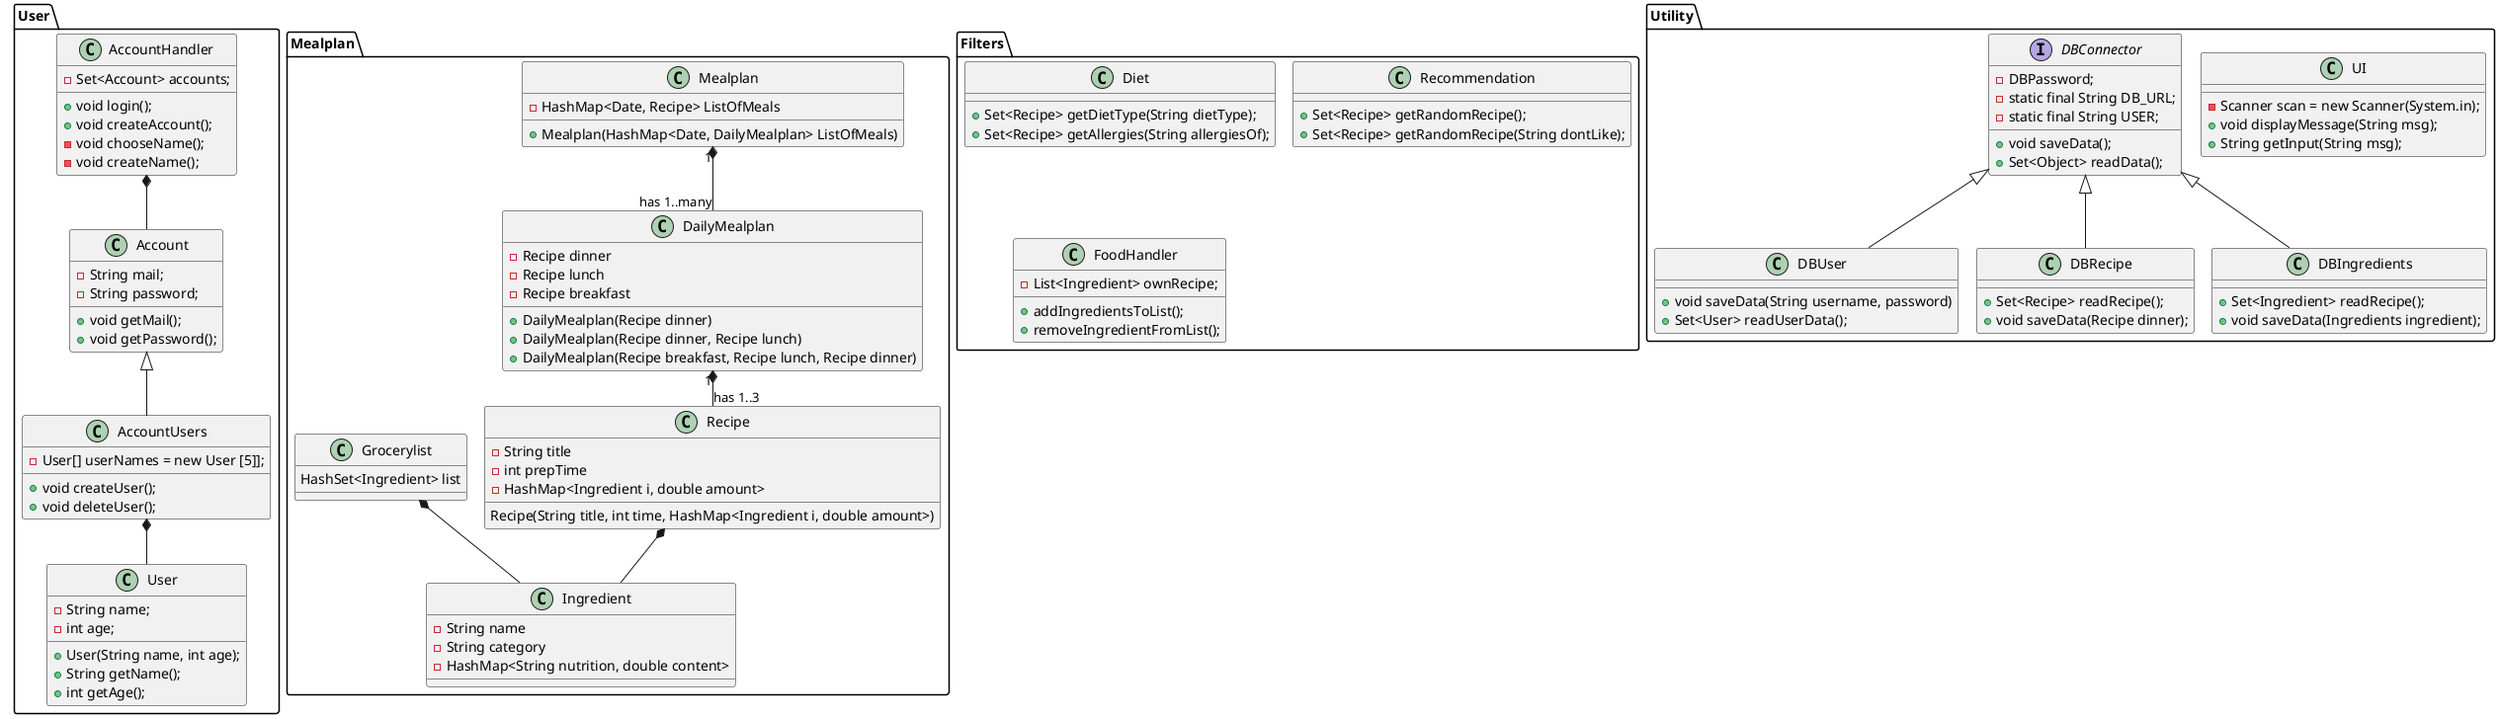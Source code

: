 @startuml
'https://plantuml.com/class-diagram
!pragma layout smetana

Package User{
class Account
class AccountUsers
class AccountHandler
class User

'Label on relations
Account <|-- AccountUsers
AccountHandler *-- Account
AccountUsers *-- User

'Methods and attributes
Account : - String mail;
Account : - String password;
Account : + void getMail();
Account : + void getPassword();

AccountUsers : - User[] userNames = new User [5]];
AccountUsers : + void createUser();
AccountUsers : + void deleteUser();

AccountHandler : + void login();
AccountHandler : + void createAccount();
AccountHandler : - Set<Account> accounts;
AccountHandler : - void chooseName();
AccountHandler : - void createName();

User : - String name;
User : - int age;
User : + User(String name, int age);
User : + String getName();
User : + int getAge();

}

Package Mealplan{
class Mealplan
Mealplan : - HashMap<Date, Recipe> ListOfMeals
Mealplan : + Mealplan(HashMap<Date, DailyMealplan> ListOfMeals)

class DailyMealplan
DailyMealplan : - Recipe dinner
DailyMealplan : - Recipe lunch
DailyMealplan : - Recipe breakfast
DailyMealplan : + DailyMealplan(Recipe dinner)
DailyMealplan : + DailyMealplan(Recipe dinner, Recipe lunch)
DailyMealplan : + DailyMealplan(Recipe breakfast, Recipe lunch, Recipe dinner)

class Recipe
Recipe : - String title
Recipe : - int prepTime
Recipe : - HashMap<Ingredient i, double amount>
Recipe : Recipe(String title, int time, HashMap<Ingredient i, double amount>)

class Ingredient
Ingredient : - String name
Ingredient : - String category
Ingredient : - HashMap<String nutrition, double content>

class Grocerylist
Grocerylist : HashSet<Ingredient> list

'Label on relations
Mealplan "1" *-- "has 1..many" DailyMealplan
DailyMealplan "1" *-- "has 1..3" Recipe
Recipe *-- Ingredient
Grocerylist *-- Ingredient
}

Package Filters{
class Diet
'behøves felter vedr. diæt typer?
'Diet : - String lowCarb;
'Diet : - String keto;

Diet : + Set<Recipe> getDietType(String dietType);
Diet : + Set<Recipe> getAllergies(String allergiesOf);
'evt i fremtiden en liste hvor begge kriterier indgår

class Recommendation
Recommendation : + Set<Recipe> getRandomRecipe();
Recommendation : + Set<Recipe> getRandomRecipe(String dontLike);

class FoodHandler
FoodHandler : - List<Ingredient> ownRecipe;
FoodHandler : + addIngredientsToList();
FoodHandler : + removeIngredientFromList();

}



Package Utility{
'class IO
class UI
interface DBConnector
class DBUser
class DBRecipe
class DBIngredients


UI : - Scanner scan = new Scanner(System.in);
UI : + void displayMessage(String msg);
UI : + String getInput(String msg);

DBConnector : - DBPassword;
DBConnector : - static final String DB_URL;
DBConnector : - static final String USER;
DBConnector : + void saveData();
DBConnector : + Set<Object> readData();

DBUser : + void saveData(String username, password)
DBUser : + Set<User> readUserData();

DBRecipe : + Set<Recipe> readRecipe();
DBRecipe : + void saveData(Recipe dinner);

DBIngredients : + Set<Ingredient> readRecipe();
DBIngredients : + void saveData(Ingredients ingredient);

}


'Label on relations
DBConnector <|-- DBUser
DBConnector <|-- DBRecipe
DBConnector <|-- DBIngredients

'User *-- Grocerylist
'Recipe *-- Diet
'Recipe *-- DBConnector
'Ingredient *-- DBConnector
@enduml